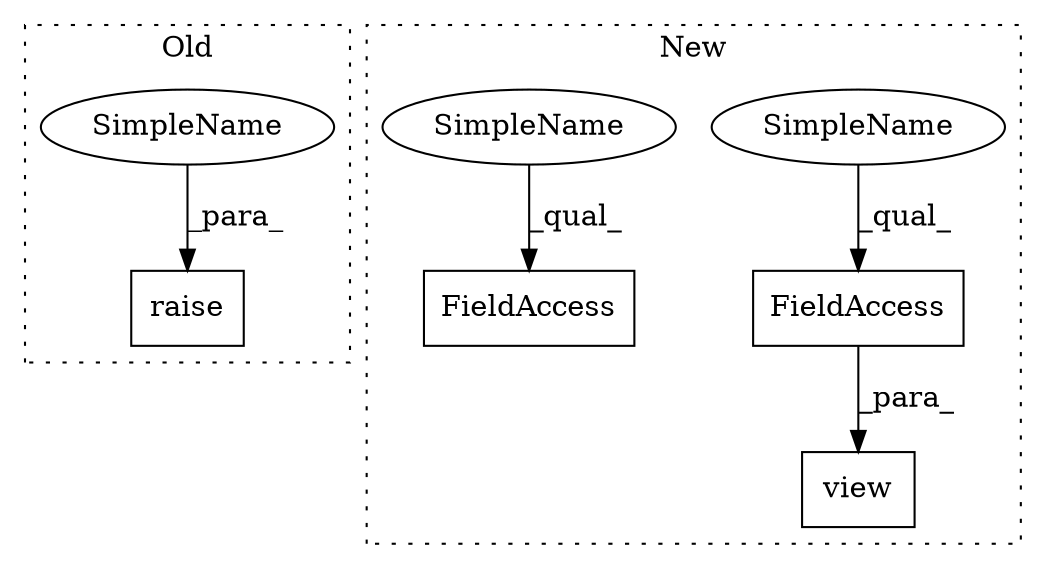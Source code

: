 digraph G {
subgraph cluster0 {
1 [label="raise" a="32" s="4477,4506" l="6,1" shape="box"];
5 [label="SimpleName" a="42" s="4502" l="4" shape="ellipse"];
label = "Old";
style="dotted";
}
subgraph cluster1 {
2 [label="view" a="32" s="4997,5020" l="5,1" shape="box"];
3 [label="FieldAccess" a="22" s="5002" l="18" shape="box"];
4 [label="FieldAccess" a="22" s="4885" l="17" shape="box"];
6 [label="SimpleName" a="42" s="5002" l="4" shape="ellipse"];
7 [label="SimpleName" a="42" s="4885" l="4" shape="ellipse"];
label = "New";
style="dotted";
}
3 -> 2 [label="_para_"];
5 -> 1 [label="_para_"];
6 -> 3 [label="_qual_"];
7 -> 4 [label="_qual_"];
}